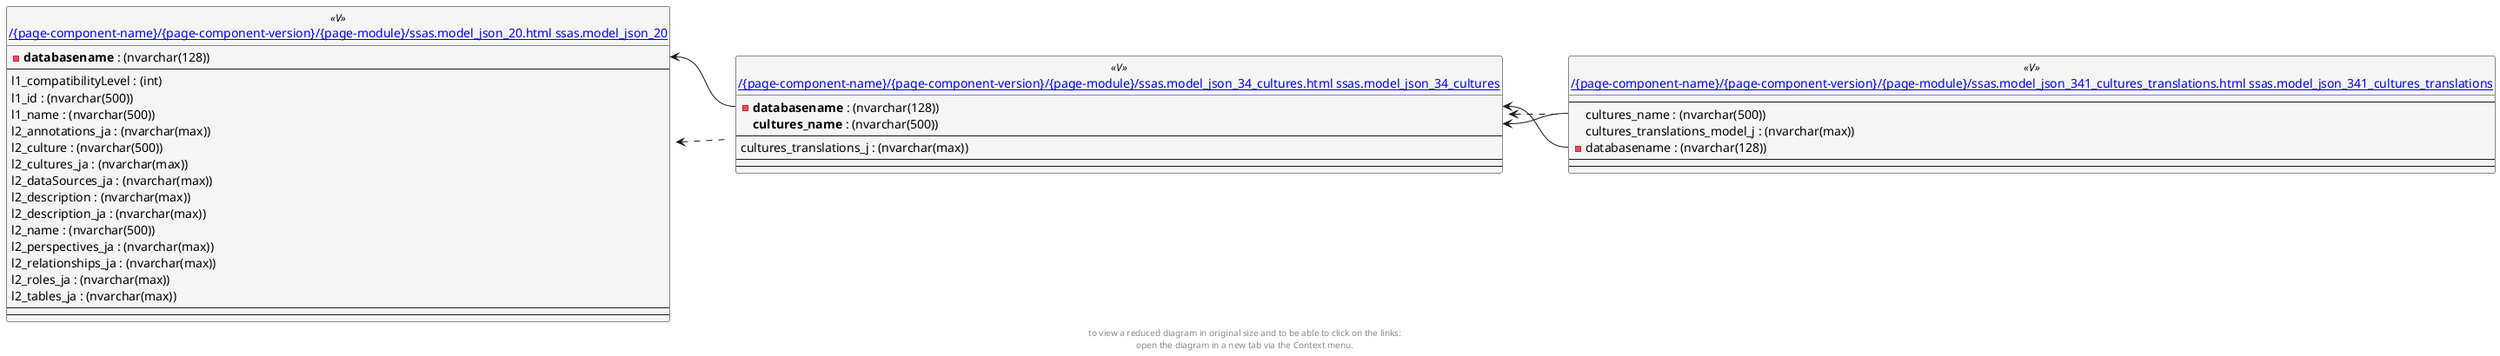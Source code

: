 @startuml
left to right direction
'top to bottom direction
hide circle
'avoide "." issues:
set namespaceSeparator none


skinparam class {
  BackgroundColor White
  BackgroundColor<<FN>> Yellow
  BackgroundColor<<FS>> Yellow
  BackgroundColor<<FT>> LightGray
  BackgroundColor<<IF>> Yellow
  BackgroundColor<<IS>> Yellow
  BackgroundColor<<P>> Aqua
  BackgroundColor<<PC>> Aqua
  BackgroundColor<<SN>> Yellow
  BackgroundColor<<SO>> SlateBlue
  BackgroundColor<<TF>> LightGray
  BackgroundColor<<TR>> Tomato
  BackgroundColor<<U>> White
  BackgroundColor<<V>> WhiteSmoke
  BackgroundColor<<X>> Aqua
}


entity "[[{site-url}/{page-component-name}/{page-component-version}/{page-module}/ssas.model_json_20.html ssas.model_json_20]]" as ssas.model_json_20 << V >> {
  - **databasename** : (nvarchar(128))
  --
  l1_compatibilityLevel : (int)
  l1_id : (nvarchar(500))
  l1_name : (nvarchar(500))
  l2_annotations_ja : (nvarchar(max))
  l2_culture : (nvarchar(500))
  l2_cultures_ja : (nvarchar(max))
  l2_dataSources_ja : (nvarchar(max))
  l2_description : (nvarchar(max))
  l2_description_ja : (nvarchar(max))
  l2_name : (nvarchar(500))
  l2_perspectives_ja : (nvarchar(max))
  l2_relationships_ja : (nvarchar(max))
  l2_roles_ja : (nvarchar(max))
  l2_tables_ja : (nvarchar(max))
  --
  --
}

entity "[[{site-url}/{page-component-name}/{page-component-version}/{page-module}/ssas.model_json_34_cultures.html ssas.model_json_34_cultures]]" as ssas.model_json_34_cultures << V >> {
  - **databasename** : (nvarchar(128))
  **cultures_name** : (nvarchar(500))
  --
  cultures_translations_j : (nvarchar(max))
  --
  --
}

entity "[[{site-url}/{page-component-name}/{page-component-version}/{page-module}/ssas.model_json_341_cultures_translations.html ssas.model_json_341_cultures_translations]]" as ssas.model_json_341_cultures_translations << V >> {
  --
  cultures_name : (nvarchar(500))
  cultures_translations_model_j : (nvarchar(max))
  - databasename : (nvarchar(128))
  --
  --
}

ssas.model_json_20 <.. ssas.model_json_34_cultures
ssas.model_json_34_cultures <.. ssas.model_json_341_cultures_translations
ssas.model_json_20::databasename <-- ssas.model_json_34_cultures::databasename
ssas.model_json_34_cultures::cultures_name <-- ssas.model_json_341_cultures_translations::cultures_name
ssas.model_json_34_cultures::databasename <-- ssas.model_json_341_cultures_translations::databasename
footer
to view a reduced diagram in original size and to be able to click on the links:
open the diagram in a new tab via the Context menu.
end footer

@enduml

